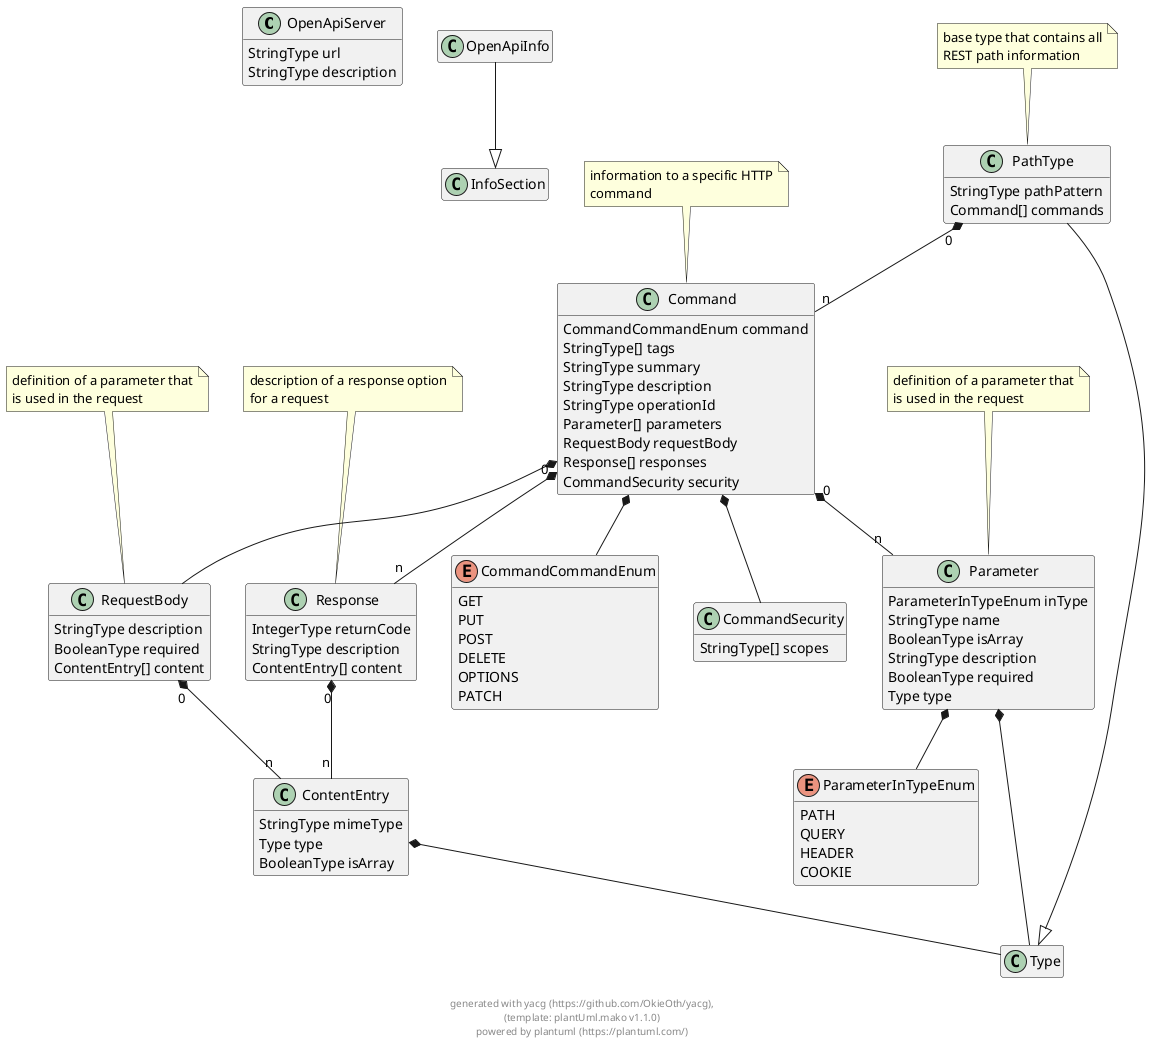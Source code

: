 
@startuml
hide empty methods
hide empty fields

class OpenApiServer {
        StringType url
        StringType description
}


class OpenApiInfo {
}


OpenApiInfo --|> InfoSection
class PathType {
        StringType pathPattern
        Command[] commands
}

note top: base type that contains all\nREST path information

PathType --|> Type
class Command {
        CommandCommandEnum command
        StringType[] tags
        StringType summary
        StringType description
        StringType operationId
        Parameter[] parameters
        RequestBody requestBody
        Response[] responses
        CommandSecurity security
}

note top: information to a specific HTTP\ncommand

enum CommandCommandEnum {
    GET
    PUT
    POST
    DELETE
    OPTIONS
    PATCH
}


class Parameter {
        ParameterInTypeEnum inType
        StringType name
        BooleanType isArray
        StringType description
        BooleanType required
        Type type
}

note top: definition of a parameter that\nis used in the request

class RequestBody {
        StringType description
        BooleanType required
        ContentEntry[] content
}

note top: definition of a parameter that\nis used in the request

class Response {
        IntegerType returnCode
        StringType description
        ContentEntry[] content
}

note top: description of a response option\nfor a request

class CommandSecurity {
        StringType[] scopes
}


class ContentEntry {
        StringType mimeType
        Type type
        BooleanType isArray
}


enum ParameterInTypeEnum {
    PATH
    QUERY
    HEADER
    COOKIE
}



    


    
    

PathType "0" *-- "n" Command
            

    
Command  *--  CommandCommandEnum
            





Command "0" *-- "n" Parameter
            

Command  *--  RequestBody
            

Command "0" *-- "n" Response
            

Command  *--  CommandSecurity
            

    
    
Parameter  *--  ParameterInTypeEnum
            





Parameter  *--  Type
            

    


RequestBody "0" *-- "n" ContentEntry
            

    


Response "0" *-- "n" ContentEntry
            

    

    

ContentEntry  *--  Type
            


    

footer \ngenerated with yacg (https://github.com/OkieOth/yacg),\n(template: plantUml.mako v1.1.0)\npowered by plantuml (https://plantuml.com/)
@enduml
